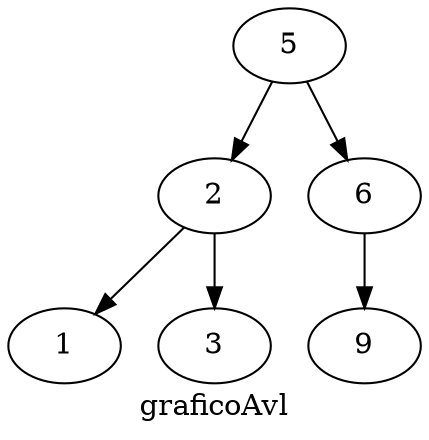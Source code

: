 digraph Avl {
	label= "graficoAvl";
	nodo5[label="5"]
	nodo2[label="2"]
	nodo1[label="1"]
	nodo3[label="3"]
	nodo6[label="6"]
	nodo9[label="9"]

	nodo2->nodo1
	nodo2->nodo3
	nodo6->nodo9
	nodo5->nodo2
	nodo5->nodo6

 }